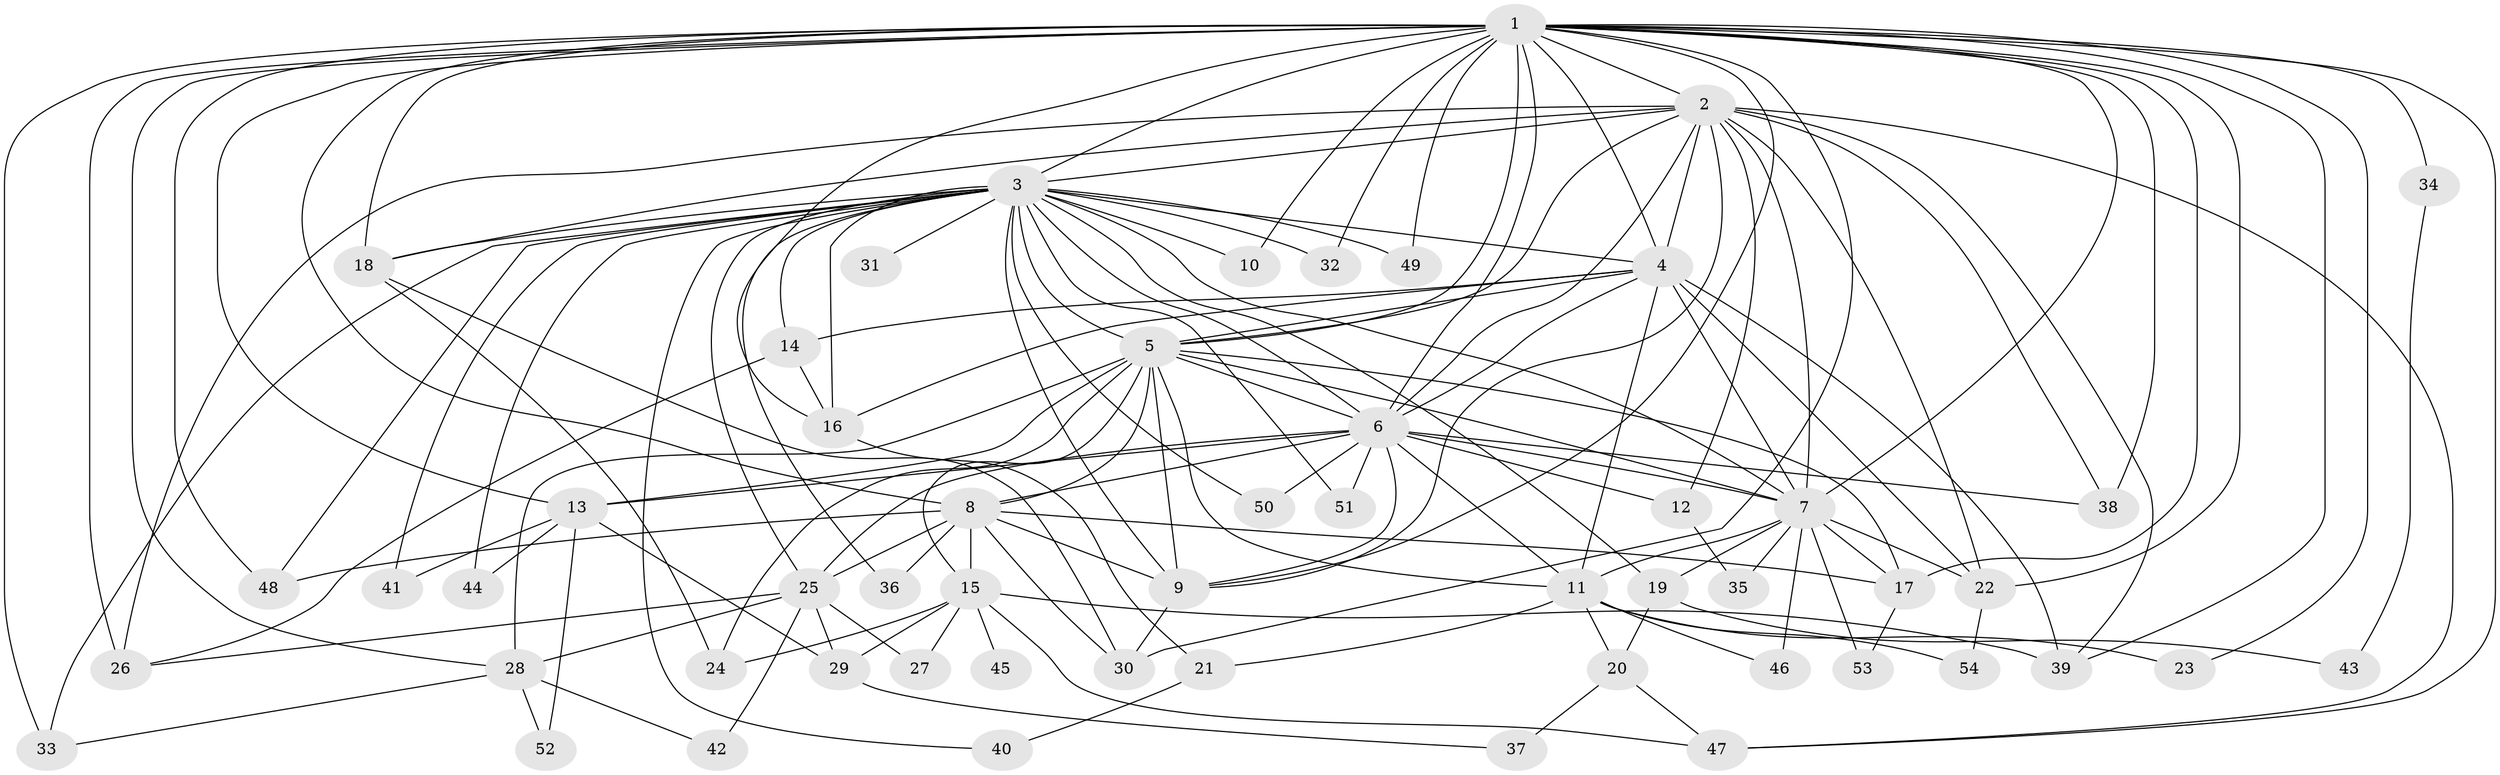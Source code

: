 // original degree distribution, {17: 0.009259259259259259, 22: 0.009259259259259259, 30: 0.018518518518518517, 16: 0.018518518518518517, 13: 0.009259259259259259, 25: 0.009259259259259259, 20: 0.009259259259259259, 14: 0.009259259259259259, 3: 0.21296296296296297, 5: 0.037037037037037035, 2: 0.5092592592592593, 8: 0.018518518518518517, 4: 0.1111111111111111, 9: 0.009259259259259259, 7: 0.009259259259259259}
// Generated by graph-tools (version 1.1) at 2025/34/03/09/25 02:34:43]
// undirected, 54 vertices, 142 edges
graph export_dot {
graph [start="1"]
  node [color=gray90,style=filled];
  1;
  2;
  3;
  4;
  5;
  6;
  7;
  8;
  9;
  10;
  11;
  12;
  13;
  14;
  15;
  16;
  17;
  18;
  19;
  20;
  21;
  22;
  23;
  24;
  25;
  26;
  27;
  28;
  29;
  30;
  31;
  32;
  33;
  34;
  35;
  36;
  37;
  38;
  39;
  40;
  41;
  42;
  43;
  44;
  45;
  46;
  47;
  48;
  49;
  50;
  51;
  52;
  53;
  54;
  1 -- 2 [weight=2.0];
  1 -- 3 [weight=2.0];
  1 -- 4 [weight=4.0];
  1 -- 5 [weight=4.0];
  1 -- 6 [weight=3.0];
  1 -- 7 [weight=2.0];
  1 -- 8 [weight=1.0];
  1 -- 9 [weight=1.0];
  1 -- 10 [weight=1.0];
  1 -- 13 [weight=1.0];
  1 -- 16 [weight=1.0];
  1 -- 17 [weight=1.0];
  1 -- 18 [weight=2.0];
  1 -- 22 [weight=2.0];
  1 -- 23 [weight=1.0];
  1 -- 26 [weight=3.0];
  1 -- 28 [weight=2.0];
  1 -- 30 [weight=1.0];
  1 -- 32 [weight=1.0];
  1 -- 33 [weight=1.0];
  1 -- 34 [weight=1.0];
  1 -- 38 [weight=1.0];
  1 -- 39 [weight=1.0];
  1 -- 47 [weight=1.0];
  1 -- 48 [weight=1.0];
  1 -- 49 [weight=1.0];
  2 -- 3 [weight=1.0];
  2 -- 4 [weight=3.0];
  2 -- 5 [weight=2.0];
  2 -- 6 [weight=2.0];
  2 -- 7 [weight=1.0];
  2 -- 9 [weight=1.0];
  2 -- 12 [weight=2.0];
  2 -- 18 [weight=3.0];
  2 -- 22 [weight=1.0];
  2 -- 26 [weight=1.0];
  2 -- 38 [weight=1.0];
  2 -- 39 [weight=1.0];
  2 -- 47 [weight=1.0];
  3 -- 4 [weight=3.0];
  3 -- 5 [weight=2.0];
  3 -- 6 [weight=1.0];
  3 -- 7 [weight=2.0];
  3 -- 9 [weight=1.0];
  3 -- 10 [weight=1.0];
  3 -- 14 [weight=1.0];
  3 -- 16 [weight=1.0];
  3 -- 18 [weight=1.0];
  3 -- 19 [weight=1.0];
  3 -- 25 [weight=1.0];
  3 -- 31 [weight=1.0];
  3 -- 32 [weight=1.0];
  3 -- 33 [weight=1.0];
  3 -- 36 [weight=1.0];
  3 -- 40 [weight=1.0];
  3 -- 41 [weight=1.0];
  3 -- 44 [weight=1.0];
  3 -- 48 [weight=1.0];
  3 -- 49 [weight=1.0];
  3 -- 50 [weight=1.0];
  3 -- 51 [weight=1.0];
  4 -- 5 [weight=4.0];
  4 -- 6 [weight=2.0];
  4 -- 7 [weight=4.0];
  4 -- 11 [weight=1.0];
  4 -- 14 [weight=2.0];
  4 -- 16 [weight=1.0];
  4 -- 22 [weight=1.0];
  4 -- 39 [weight=1.0];
  5 -- 6 [weight=2.0];
  5 -- 7 [weight=2.0];
  5 -- 8 [weight=7.0];
  5 -- 9 [weight=1.0];
  5 -- 11 [weight=1.0];
  5 -- 13 [weight=1.0];
  5 -- 15 [weight=2.0];
  5 -- 17 [weight=1.0];
  5 -- 24 [weight=2.0];
  5 -- 28 [weight=1.0];
  6 -- 7 [weight=1.0];
  6 -- 8 [weight=1.0];
  6 -- 9 [weight=1.0];
  6 -- 11 [weight=1.0];
  6 -- 12 [weight=2.0];
  6 -- 13 [weight=1.0];
  6 -- 25 [weight=1.0];
  6 -- 38 [weight=1.0];
  6 -- 50 [weight=1.0];
  6 -- 51 [weight=1.0];
  7 -- 11 [weight=1.0];
  7 -- 17 [weight=1.0];
  7 -- 19 [weight=1.0];
  7 -- 22 [weight=2.0];
  7 -- 35 [weight=1.0];
  7 -- 46 [weight=1.0];
  7 -- 53 [weight=1.0];
  8 -- 9 [weight=1.0];
  8 -- 15 [weight=3.0];
  8 -- 17 [weight=1.0];
  8 -- 25 [weight=1.0];
  8 -- 30 [weight=1.0];
  8 -- 36 [weight=1.0];
  8 -- 48 [weight=1.0];
  9 -- 30 [weight=1.0];
  11 -- 20 [weight=1.0];
  11 -- 21 [weight=1.0];
  11 -- 23 [weight=1.0];
  11 -- 46 [weight=1.0];
  11 -- 54 [weight=1.0];
  12 -- 35 [weight=1.0];
  13 -- 29 [weight=1.0];
  13 -- 41 [weight=1.0];
  13 -- 44 [weight=1.0];
  13 -- 52 [weight=1.0];
  14 -- 16 [weight=1.0];
  14 -- 26 [weight=1.0];
  15 -- 24 [weight=1.0];
  15 -- 27 [weight=1.0];
  15 -- 29 [weight=2.0];
  15 -- 39 [weight=1.0];
  15 -- 45 [weight=2.0];
  15 -- 47 [weight=1.0];
  16 -- 21 [weight=1.0];
  17 -- 53 [weight=1.0];
  18 -- 24 [weight=1.0];
  18 -- 30 [weight=1.0];
  19 -- 20 [weight=1.0];
  19 -- 43 [weight=1.0];
  20 -- 37 [weight=1.0];
  20 -- 47 [weight=1.0];
  21 -- 40 [weight=1.0];
  22 -- 54 [weight=1.0];
  25 -- 26 [weight=1.0];
  25 -- 27 [weight=1.0];
  25 -- 28 [weight=1.0];
  25 -- 29 [weight=1.0];
  25 -- 42 [weight=1.0];
  28 -- 33 [weight=1.0];
  28 -- 42 [weight=1.0];
  28 -- 52 [weight=1.0];
  29 -- 37 [weight=1.0];
  34 -- 43 [weight=1.0];
}
